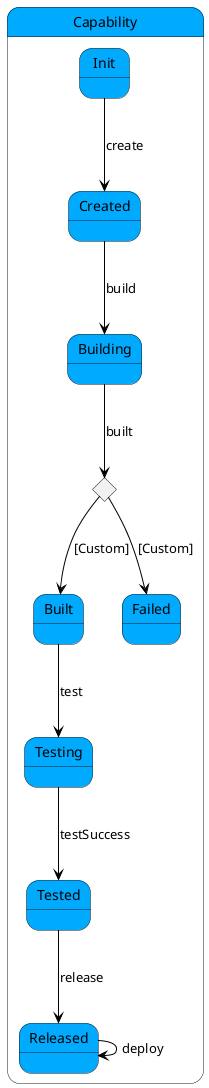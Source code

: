 @startuml



state Capability #00aaff {

    state Init #00aaff {
    }

    state Created #00aaff {
    }

    state Building #00aaff {
    }

    state Built #00aaff {
    }

    state Testing #00aaff {
    }

    state Tested #00aaff {
    }

    state Released #00aaff {
    }

    state Failed #00aaff {
    }




Init -[#black]--> Created : create

Created -[#black]--> Building : build

state builtCondition <<choice>>
Building -[#black]--> builtCondition : built

builtCondition -[#black]--> Built: [Custom]

builtCondition -[#black]--> Failed: [Custom]

Built -[#black]--> Testing : test

Testing -[#black]--> Tested : testSuccess

Tested -[#black]--> Released : release

Released -[#black]--> Released : deploy

}


@enduml
